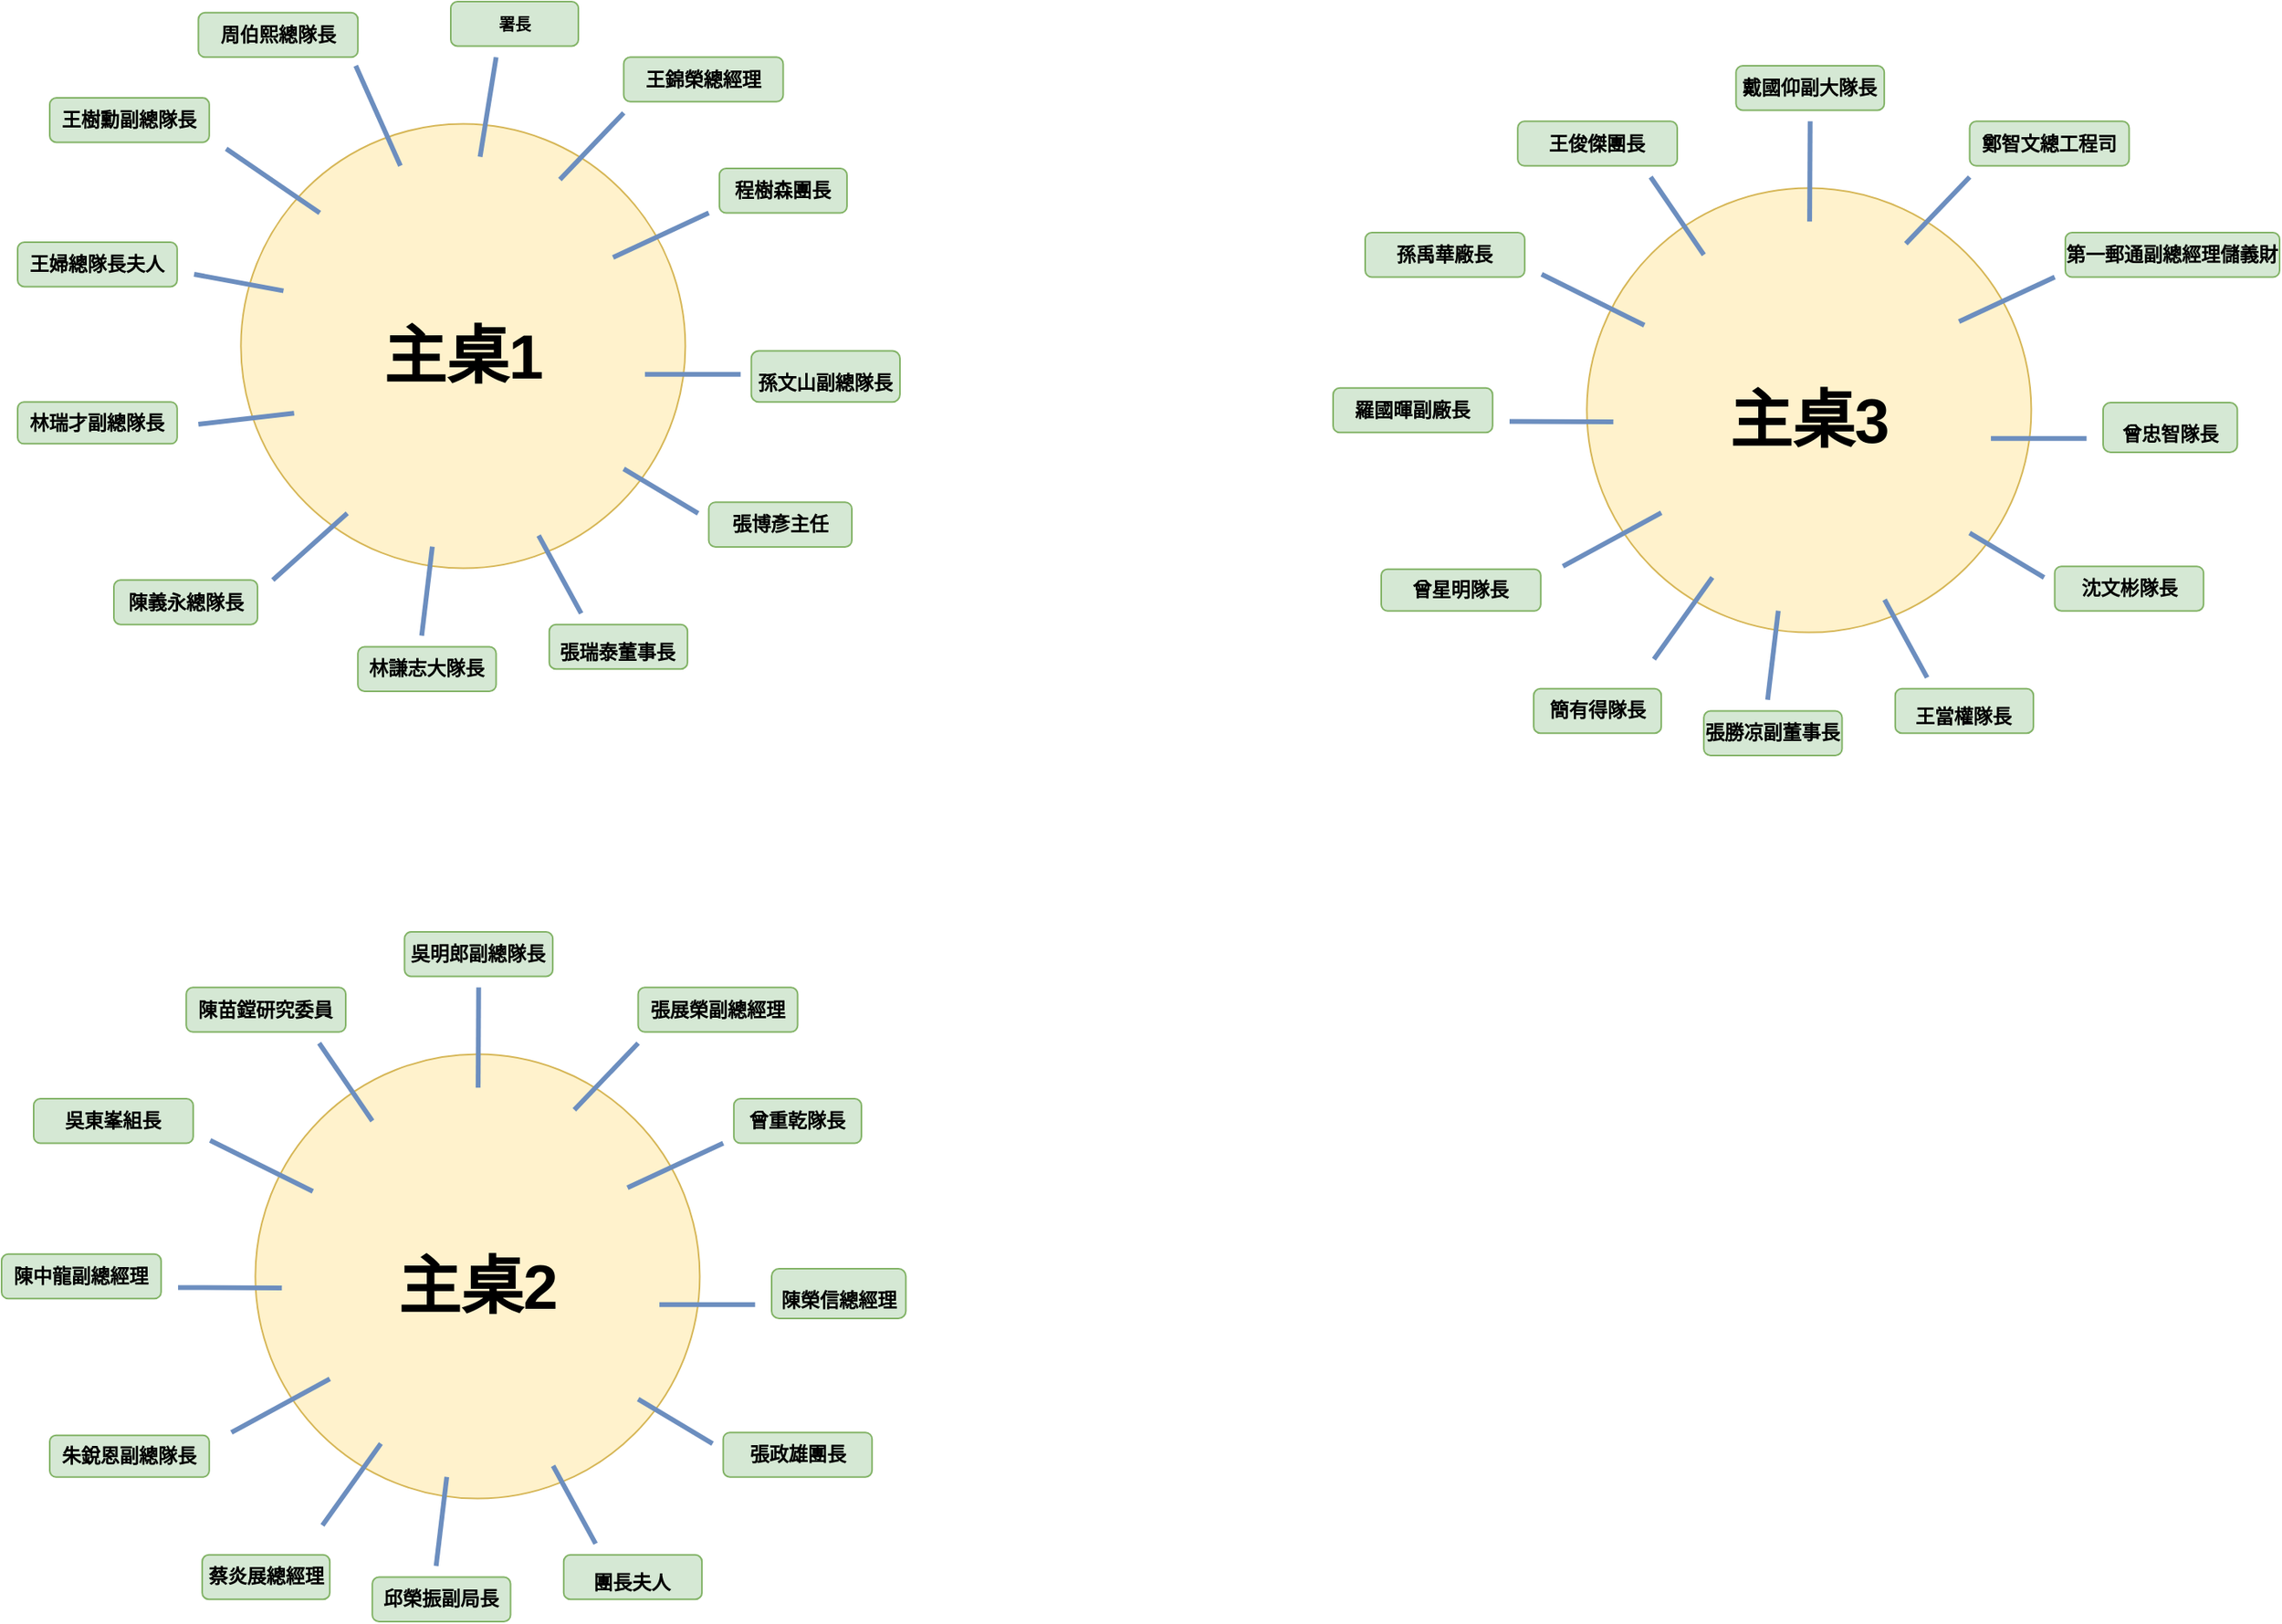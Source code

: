 <mxfile version="22.1.5" type="github">
  <diagram name="第 1 页" id="zIkm_kwkeSsWBi_6jVLn">
    <mxGraphModel dx="1235" dy="624" grid="1" gridSize="10" guides="1" tooltips="1" connect="1" arrows="1" fold="1" page="1" pageScale="1" pageWidth="827" pageHeight="1169" math="0" shadow="0">
      <root>
        <mxCell id="0" />
        <mxCell id="1" parent="0" />
        <mxCell id="lPQC2rM-4CPMEgeC-o3D-117" value="" style="group" parent="1" vertex="1" connectable="0">
          <mxGeometry x="119.998" y="600" width="563.672" height="430" as="geometry" />
        </mxCell>
        <mxCell id="lPQC2rM-4CPMEgeC-o3D-89" value="" style="ellipse;whiteSpace=wrap;html=1;aspect=fixed;fillColor=#fff2cc;strokeColor=#d6b656;" parent="lPQC2rM-4CPMEgeC-o3D-117" vertex="1">
          <mxGeometry x="158.188" y="76.29" width="277.021" height="277.021" as="geometry" />
        </mxCell>
        <mxCell id="lPQC2rM-4CPMEgeC-o3D-90" value="" style="endArrow=none;html=1;rounded=0;strokeWidth=3;fillColor=#dae8fc;strokeColor=#6c8ebf;" parent="lPQC2rM-4CPMEgeC-o3D-117" edge="1">
          <mxGeometry width="50" height="50" relative="1" as="geometry">
            <mxPoint x="357.025" y="110.968" as="sourcePoint" />
            <mxPoint x="396.793" y="69.355" as="targetPoint" />
          </mxGeometry>
        </mxCell>
        <mxCell id="lPQC2rM-4CPMEgeC-o3D-91" value="" style="endArrow=none;html=1;rounded=0;strokeWidth=3;fillColor=#dae8fc;strokeColor=#6c8ebf;" parent="lPQC2rM-4CPMEgeC-o3D-117" edge="1">
          <mxGeometry width="50" height="50" relative="1" as="geometry">
            <mxPoint x="297.043" y="97.097" as="sourcePoint" />
            <mxPoint x="297.374" y="34.677" as="targetPoint" />
          </mxGeometry>
        </mxCell>
        <mxCell id="lPQC2rM-4CPMEgeC-o3D-92" value="" style="endArrow=none;html=1;rounded=0;strokeWidth=3;fillColor=#dae8fc;strokeColor=#6c8ebf;" parent="lPQC2rM-4CPMEgeC-o3D-117" edge="1">
          <mxGeometry width="50" height="50" relative="1" as="geometry">
            <mxPoint x="390.165" y="159.516" as="sourcePoint" />
            <mxPoint x="449.816" y="131.774" as="targetPoint" />
          </mxGeometry>
        </mxCell>
        <mxCell id="lPQC2rM-4CPMEgeC-o3D-93" value="" style="endArrow=none;html=1;rounded=0;strokeWidth=3;fillColor=#dae8fc;strokeColor=#6c8ebf;" parent="lPQC2rM-4CPMEgeC-o3D-117" edge="1">
          <mxGeometry width="50" height="50" relative="1" as="geometry">
            <mxPoint x="236.397" y="319.032" as="sourcePoint" />
            <mxPoint x="200.002" y="370" as="targetPoint" />
          </mxGeometry>
        </mxCell>
        <mxCell id="lPQC2rM-4CPMEgeC-o3D-94" value="" style="endArrow=none;html=1;rounded=0;strokeWidth=3;fillColor=#dae8fc;strokeColor=#6c8ebf;" parent="lPQC2rM-4CPMEgeC-o3D-117" edge="1">
          <mxGeometry width="50" height="50" relative="1" as="geometry">
            <mxPoint x="110.002" y="221.7" as="sourcePoint" />
            <mxPoint x="174.7" y="222.023" as="targetPoint" />
          </mxGeometry>
        </mxCell>
        <mxCell id="lPQC2rM-4CPMEgeC-o3D-95" value="" style="endArrow=none;html=1;rounded=0;strokeWidth=3;fillColor=#dae8fc;strokeColor=#6c8ebf;" parent="lPQC2rM-4CPMEgeC-o3D-117" edge="1">
          <mxGeometry width="50" height="50" relative="1" as="geometry">
            <mxPoint x="197.956" y="69.355" as="sourcePoint" />
            <mxPoint x="231.095" y="117.903" as="targetPoint" />
          </mxGeometry>
        </mxCell>
        <mxCell id="lPQC2rM-4CPMEgeC-o3D-96" value="" style="endArrow=none;html=1;rounded=0;strokeWidth=3;fillColor=#dae8fc;strokeColor=#6c8ebf;" parent="lPQC2rM-4CPMEgeC-o3D-117" edge="1">
          <mxGeometry width="50" height="50" relative="1" as="geometry">
            <mxPoint x="204.588" y="278.713" as="sourcePoint" />
            <mxPoint x="143.262" y="312.1" as="targetPoint" />
          </mxGeometry>
        </mxCell>
        <mxCell id="lPQC2rM-4CPMEgeC-o3D-97" value="" style="endArrow=none;html=1;rounded=0;strokeWidth=3;fillColor=#dae8fc;strokeColor=#6c8ebf;" parent="lPQC2rM-4CPMEgeC-o3D-117" edge="1">
          <mxGeometry width="50" height="50" relative="1" as="geometry">
            <mxPoint x="410.049" y="232.339" as="sourcePoint" />
            <mxPoint x="469.7" y="232.339" as="targetPoint" />
          </mxGeometry>
        </mxCell>
        <mxCell id="lPQC2rM-4CPMEgeC-o3D-98" value="" style="endArrow=none;html=1;rounded=0;strokeWidth=3;fillColor=#dae8fc;strokeColor=#6c8ebf;" parent="lPQC2rM-4CPMEgeC-o3D-117" edge="1">
          <mxGeometry width="50" height="50" relative="1" as="geometry">
            <mxPoint x="396.793" y="291.29" as="sourcePoint" />
            <mxPoint x="443.188" y="319.032" as="targetPoint" />
          </mxGeometry>
        </mxCell>
        <mxCell id="lPQC2rM-4CPMEgeC-o3D-99" value="" style="endArrow=none;html=1;rounded=0;strokeWidth=3;fillColor=#dae8fc;strokeColor=#6c8ebf;" parent="lPQC2rM-4CPMEgeC-o3D-117" edge="1">
          <mxGeometry width="50" height="50" relative="1" as="geometry">
            <mxPoint x="343.77" y="332.903" as="sourcePoint" />
            <mxPoint x="370.281" y="381.452" as="targetPoint" />
          </mxGeometry>
        </mxCell>
        <mxCell id="lPQC2rM-4CPMEgeC-o3D-100" value="" style="endArrow=none;html=1;rounded=0;strokeWidth=3;fillColor=#dae8fc;strokeColor=#6c8ebf;" parent="lPQC2rM-4CPMEgeC-o3D-117" edge="1">
          <mxGeometry width="50" height="50" relative="1" as="geometry">
            <mxPoint x="277.49" y="339.839" as="sourcePoint" />
            <mxPoint x="270.863" y="395.323" as="targetPoint" />
          </mxGeometry>
        </mxCell>
        <mxCell id="lPQC2rM-4CPMEgeC-o3D-101" value="&lt;b&gt;&lt;font style=&quot;font-size: 39px;&quot;&gt;主桌2&lt;/font&gt;&lt;/b&gt;" style="text;html=1;strokeColor=none;fillColor=none;align=center;verticalAlign=middle;whiteSpace=wrap;rounded=0;" parent="lPQC2rM-4CPMEgeC-o3D-117" vertex="1">
          <mxGeometry x="244.351" y="202.863" width="106.047" height="38.145" as="geometry" />
        </mxCell>
        <mxCell id="lPQC2rM-4CPMEgeC-o3D-102" value="&lt;b&gt;吳明郎副總隊長&lt;/b&gt;" style="text;html=1;strokeColor=#82b366;fillColor=#d5e8d4;align=center;verticalAlign=middle;whiteSpace=wrap;rounded=1;" parent="lPQC2rM-4CPMEgeC-o3D-117" vertex="1">
          <mxGeometry x="251.172" width="92.4" height="27.74" as="geometry" />
        </mxCell>
        <mxCell id="lPQC2rM-4CPMEgeC-o3D-103" value="&lt;b&gt;邱榮振副局長&lt;/b&gt;" style="text;html=1;strokeColor=#82b366;fillColor=#d5e8d4;align=center;verticalAlign=middle;whiteSpace=wrap;rounded=1;" parent="lPQC2rM-4CPMEgeC-o3D-117" vertex="1">
          <mxGeometry x="231.095" y="402.258" width="86.163" height="27.742" as="geometry" />
        </mxCell>
        <mxCell id="lPQC2rM-4CPMEgeC-o3D-104" value="&lt;b style=&quot;border-color: var(--border-color);&quot;&gt;蔡炎展總經理&lt;/b&gt;" style="text;html=1;strokeColor=#82b366;fillColor=#d5e8d4;align=center;verticalAlign=middle;whiteSpace=wrap;rounded=1;" parent="lPQC2rM-4CPMEgeC-o3D-117" vertex="1">
          <mxGeometry x="125.049" y="388.391" width="79.535" height="27.742" as="geometry" />
        </mxCell>
        <mxCell id="lPQC2rM-4CPMEgeC-o3D-105" value="&lt;b&gt;朱銳恩副總隊長&lt;/b&gt;" style="text;html=1;strokeColor=#82b366;fillColor=#d5e8d4;align=center;verticalAlign=middle;whiteSpace=wrap;rounded=1;" parent="lPQC2rM-4CPMEgeC-o3D-117" vertex="1">
          <mxGeometry x="30.002" y="313.827" width="99.419" height="26.008" as="geometry" />
        </mxCell>
        <mxCell id="lPQC2rM-4CPMEgeC-o3D-106" value="&lt;b&gt;陳中龍副總經理&lt;/b&gt;" style="text;html=1;strokeColor=#82b366;fillColor=#d5e8d4;align=center;verticalAlign=middle;whiteSpace=wrap;rounded=1;" parent="lPQC2rM-4CPMEgeC-o3D-117" vertex="1">
          <mxGeometry y="200.93" width="99.419" height="27.742" as="geometry" />
        </mxCell>
        <mxCell id="lPQC2rM-4CPMEgeC-o3D-107" value="&lt;b&gt;陳苗鏜研究委員&lt;/b&gt;" style="text;html=1;strokeColor=#82b366;fillColor=#d5e8d4;align=center;verticalAlign=middle;whiteSpace=wrap;rounded=1;" parent="lPQC2rM-4CPMEgeC-o3D-117" vertex="1">
          <mxGeometry x="115.107" y="34.677" width="99.419" height="27.742" as="geometry" />
        </mxCell>
        <mxCell id="lPQC2rM-4CPMEgeC-o3D-108" value="&lt;b&gt;&lt;font style=&quot;font-size: 12px;&quot;&gt;團長夫人&lt;/font&gt;&lt;/b&gt;" style="text;html=1;strokeColor=#82b366;fillColor=#d5e8d4;align=center;verticalAlign=middle;whiteSpace=wrap;rounded=1;fontSize=20;" parent="lPQC2rM-4CPMEgeC-o3D-117" vertex="1">
          <mxGeometry x="350.397" y="388.387" width="86.163" height="27.742" as="geometry" />
        </mxCell>
        <mxCell id="lPQC2rM-4CPMEgeC-o3D-109" value="&lt;b&gt;張政雄團長&lt;/b&gt;" style="text;html=1;strokeColor=#82b366;fillColor=#d5e8d4;align=center;verticalAlign=middle;whiteSpace=wrap;rounded=1;" parent="lPQC2rM-4CPMEgeC-o3D-117" vertex="1">
          <mxGeometry x="449.816" y="312.097" width="92.791" height="27.742" as="geometry" />
        </mxCell>
        <mxCell id="lPQC2rM-4CPMEgeC-o3D-110" value="&lt;b&gt;張展榮副總經理&lt;/b&gt;" style="text;html=1;strokeColor=#82b366;fillColor=#d5e8d4;align=center;verticalAlign=middle;whiteSpace=wrap;rounded=1;" parent="lPQC2rM-4CPMEgeC-o3D-117" vertex="1">
          <mxGeometry x="396.793" y="34.677" width="99.419" height="27.742" as="geometry" />
        </mxCell>
        <mxCell id="lPQC2rM-4CPMEgeC-o3D-111" value="&lt;b&gt;曾重乾隊長&lt;/b&gt;" style="text;html=1;strokeColor=#82b366;fillColor=#d5e8d4;align=center;verticalAlign=middle;whiteSpace=wrap;rounded=1;" parent="lPQC2rM-4CPMEgeC-o3D-117" vertex="1">
          <mxGeometry x="456.444" y="104.032" width="79.535" height="27.742" as="geometry" />
        </mxCell>
        <mxCell id="lPQC2rM-4CPMEgeC-o3D-112" value="&lt;b&gt;&lt;font style=&quot;font-size: 12px;&quot;&gt;陳榮信總經理&lt;/font&gt;&lt;/b&gt;" style="text;html=1;strokeColor=#82b366;fillColor=#d5e8d4;align=center;verticalAlign=middle;whiteSpace=wrap;rounded=1;fontSize=23;" parent="lPQC2rM-4CPMEgeC-o3D-117" vertex="1">
          <mxGeometry x="480" y="210" width="83.67" height="31.01" as="geometry" />
        </mxCell>
        <mxCell id="lPQC2rM-4CPMEgeC-o3D-114" value="" style="endArrow=none;html=1;rounded=0;strokeWidth=3;fillColor=#dae8fc;strokeColor=#6c8ebf;" parent="lPQC2rM-4CPMEgeC-o3D-117" edge="1">
          <mxGeometry width="50" height="50" relative="1" as="geometry">
            <mxPoint x="130.002" y="130" as="sourcePoint" />
            <mxPoint x="194.002" y="161.77" as="targetPoint" />
          </mxGeometry>
        </mxCell>
        <mxCell id="lPQC2rM-4CPMEgeC-o3D-115" value="&lt;b&gt;吳東峯組長&lt;/b&gt;" style="text;html=1;strokeColor=#82b366;fillColor=#d5e8d4;align=center;verticalAlign=middle;whiteSpace=wrap;rounded=1;" parent="lPQC2rM-4CPMEgeC-o3D-117" vertex="1">
          <mxGeometry x="20.007" y="104.027" width="99.419" height="27.742" as="geometry" />
        </mxCell>
        <mxCell id="lPQC2rM-4CPMEgeC-o3D-147" value="" style="group" parent="1" vertex="1" connectable="0">
          <mxGeometry x="949.998" y="60" width="590" height="430" as="geometry" />
        </mxCell>
        <mxCell id="lPQC2rM-4CPMEgeC-o3D-148" value="" style="ellipse;whiteSpace=wrap;html=1;aspect=fixed;fillColor=#fff2cc;strokeColor=#d6b656;" parent="lPQC2rM-4CPMEgeC-o3D-147" vertex="1">
          <mxGeometry x="158.188" y="76.29" width="277.021" height="277.021" as="geometry" />
        </mxCell>
        <mxCell id="lPQC2rM-4CPMEgeC-o3D-149" value="" style="endArrow=none;html=1;rounded=0;strokeWidth=3;fillColor=#dae8fc;strokeColor=#6c8ebf;" parent="lPQC2rM-4CPMEgeC-o3D-147" edge="1">
          <mxGeometry width="50" height="50" relative="1" as="geometry">
            <mxPoint x="357.025" y="110.968" as="sourcePoint" />
            <mxPoint x="396.793" y="69.355" as="targetPoint" />
          </mxGeometry>
        </mxCell>
        <mxCell id="lPQC2rM-4CPMEgeC-o3D-150" value="" style="endArrow=none;html=1;rounded=0;strokeWidth=3;fillColor=#dae8fc;strokeColor=#6c8ebf;" parent="lPQC2rM-4CPMEgeC-o3D-147" edge="1">
          <mxGeometry width="50" height="50" relative="1" as="geometry">
            <mxPoint x="297.043" y="97.097" as="sourcePoint" />
            <mxPoint x="297.374" y="34.677" as="targetPoint" />
          </mxGeometry>
        </mxCell>
        <mxCell id="lPQC2rM-4CPMEgeC-o3D-151" value="" style="endArrow=none;html=1;rounded=0;strokeWidth=3;fillColor=#dae8fc;strokeColor=#6c8ebf;" parent="lPQC2rM-4CPMEgeC-o3D-147" edge="1">
          <mxGeometry width="50" height="50" relative="1" as="geometry">
            <mxPoint x="390.165" y="159.516" as="sourcePoint" />
            <mxPoint x="449.816" y="131.774" as="targetPoint" />
          </mxGeometry>
        </mxCell>
        <mxCell id="lPQC2rM-4CPMEgeC-o3D-152" value="" style="endArrow=none;html=1;rounded=0;strokeWidth=3;fillColor=#dae8fc;strokeColor=#6c8ebf;" parent="lPQC2rM-4CPMEgeC-o3D-147" edge="1">
          <mxGeometry width="50" height="50" relative="1" as="geometry">
            <mxPoint x="236.397" y="319.032" as="sourcePoint" />
            <mxPoint x="200.002" y="370" as="targetPoint" />
          </mxGeometry>
        </mxCell>
        <mxCell id="lPQC2rM-4CPMEgeC-o3D-153" value="" style="endArrow=none;html=1;rounded=0;strokeWidth=3;fillColor=#dae8fc;strokeColor=#6c8ebf;" parent="lPQC2rM-4CPMEgeC-o3D-147" edge="1">
          <mxGeometry width="50" height="50" relative="1" as="geometry">
            <mxPoint x="110.002" y="221.7" as="sourcePoint" />
            <mxPoint x="174.7" y="222.023" as="targetPoint" />
          </mxGeometry>
        </mxCell>
        <mxCell id="lPQC2rM-4CPMEgeC-o3D-154" value="" style="endArrow=none;html=1;rounded=0;strokeWidth=3;fillColor=#dae8fc;strokeColor=#6c8ebf;" parent="lPQC2rM-4CPMEgeC-o3D-147" edge="1">
          <mxGeometry width="50" height="50" relative="1" as="geometry">
            <mxPoint x="197.956" y="69.355" as="sourcePoint" />
            <mxPoint x="231.095" y="117.903" as="targetPoint" />
          </mxGeometry>
        </mxCell>
        <mxCell id="lPQC2rM-4CPMEgeC-o3D-155" value="" style="endArrow=none;html=1;rounded=0;strokeWidth=3;fillColor=#dae8fc;strokeColor=#6c8ebf;" parent="lPQC2rM-4CPMEgeC-o3D-147" edge="1">
          <mxGeometry width="50" height="50" relative="1" as="geometry">
            <mxPoint x="204.588" y="278.713" as="sourcePoint" />
            <mxPoint x="143.262" y="312.1" as="targetPoint" />
          </mxGeometry>
        </mxCell>
        <mxCell id="lPQC2rM-4CPMEgeC-o3D-156" value="" style="endArrow=none;html=1;rounded=0;strokeWidth=3;fillColor=#dae8fc;strokeColor=#6c8ebf;" parent="lPQC2rM-4CPMEgeC-o3D-147" edge="1">
          <mxGeometry width="50" height="50" relative="1" as="geometry">
            <mxPoint x="410.049" y="232.339" as="sourcePoint" />
            <mxPoint x="469.7" y="232.339" as="targetPoint" />
          </mxGeometry>
        </mxCell>
        <mxCell id="lPQC2rM-4CPMEgeC-o3D-157" value="" style="endArrow=none;html=1;rounded=0;strokeWidth=3;fillColor=#dae8fc;strokeColor=#6c8ebf;" parent="lPQC2rM-4CPMEgeC-o3D-147" edge="1">
          <mxGeometry width="50" height="50" relative="1" as="geometry">
            <mxPoint x="396.793" y="291.29" as="sourcePoint" />
            <mxPoint x="443.188" y="319.032" as="targetPoint" />
          </mxGeometry>
        </mxCell>
        <mxCell id="lPQC2rM-4CPMEgeC-o3D-158" value="" style="endArrow=none;html=1;rounded=0;strokeWidth=3;fillColor=#dae8fc;strokeColor=#6c8ebf;" parent="lPQC2rM-4CPMEgeC-o3D-147" edge="1">
          <mxGeometry width="50" height="50" relative="1" as="geometry">
            <mxPoint x="343.77" y="332.903" as="sourcePoint" />
            <mxPoint x="370.281" y="381.452" as="targetPoint" />
          </mxGeometry>
        </mxCell>
        <mxCell id="lPQC2rM-4CPMEgeC-o3D-159" value="" style="endArrow=none;html=1;rounded=0;strokeWidth=3;fillColor=#dae8fc;strokeColor=#6c8ebf;" parent="lPQC2rM-4CPMEgeC-o3D-147" edge="1">
          <mxGeometry width="50" height="50" relative="1" as="geometry">
            <mxPoint x="277.49" y="339.839" as="sourcePoint" />
            <mxPoint x="270.863" y="395.323" as="targetPoint" />
          </mxGeometry>
        </mxCell>
        <mxCell id="lPQC2rM-4CPMEgeC-o3D-160" value="&lt;b&gt;&lt;font style=&quot;font-size: 39px;&quot;&gt;主桌3&lt;br&gt;&lt;/font&gt;&lt;/b&gt;" style="text;html=1;strokeColor=none;fillColor=none;align=center;verticalAlign=middle;whiteSpace=wrap;rounded=0;" parent="lPQC2rM-4CPMEgeC-o3D-147" vertex="1">
          <mxGeometry x="244.351" y="202.863" width="106.047" height="38.145" as="geometry" />
        </mxCell>
        <mxCell id="lPQC2rM-4CPMEgeC-o3D-161" value="&lt;b&gt;戴國仰副大隊長&lt;/b&gt;" style="text;html=1;strokeColor=#82b366;fillColor=#d5e8d4;align=center;verticalAlign=middle;whiteSpace=wrap;rounded=1;" parent="lPQC2rM-4CPMEgeC-o3D-147" vertex="1">
          <mxGeometry x="251.172" width="92.4" height="27.74" as="geometry" />
        </mxCell>
        <mxCell id="lPQC2rM-4CPMEgeC-o3D-162" value="&lt;b&gt;張勝凉副董事長&lt;/b&gt;" style="text;html=1;strokeColor=#82b366;fillColor=#d5e8d4;align=center;verticalAlign=middle;whiteSpace=wrap;rounded=1;" parent="lPQC2rM-4CPMEgeC-o3D-147" vertex="1">
          <mxGeometry x="231.095" y="402.258" width="86.163" height="27.742" as="geometry" />
        </mxCell>
        <mxCell id="lPQC2rM-4CPMEgeC-o3D-163" value="&lt;b&gt;簡有得隊長&lt;/b&gt;" style="text;html=1;strokeColor=#82b366;fillColor=#d5e8d4;align=center;verticalAlign=middle;whiteSpace=wrap;rounded=1;" parent="lPQC2rM-4CPMEgeC-o3D-147" vertex="1">
          <mxGeometry x="125.049" y="388.391" width="79.535" height="27.742" as="geometry" />
        </mxCell>
        <mxCell id="lPQC2rM-4CPMEgeC-o3D-164" value="&lt;b&gt;曾星明隊長&lt;/b&gt;" style="text;html=1;strokeColor=#82b366;fillColor=#d5e8d4;align=center;verticalAlign=middle;whiteSpace=wrap;rounded=1;" parent="lPQC2rM-4CPMEgeC-o3D-147" vertex="1">
          <mxGeometry x="30.002" y="313.827" width="99.419" height="26.008" as="geometry" />
        </mxCell>
        <mxCell id="lPQC2rM-4CPMEgeC-o3D-165" value="&lt;b&gt;羅國暉副廠長&lt;/b&gt;" style="text;html=1;strokeColor=#82b366;fillColor=#d5e8d4;align=center;verticalAlign=middle;whiteSpace=wrap;rounded=1;" parent="lPQC2rM-4CPMEgeC-o3D-147" vertex="1">
          <mxGeometry y="200.93" width="99.419" height="27.742" as="geometry" />
        </mxCell>
        <mxCell id="lPQC2rM-4CPMEgeC-o3D-166" value="&lt;b&gt;王俊傑團長&lt;/b&gt;" style="text;html=1;strokeColor=#82b366;fillColor=#d5e8d4;align=center;verticalAlign=middle;whiteSpace=wrap;rounded=1;" parent="lPQC2rM-4CPMEgeC-o3D-147" vertex="1">
          <mxGeometry x="115.107" y="34.677" width="99.419" height="27.742" as="geometry" />
        </mxCell>
        <mxCell id="lPQC2rM-4CPMEgeC-o3D-167" value="&lt;b style=&quot;font-size: 12px;&quot;&gt;王當權隊長&lt;/b&gt;" style="text;html=1;strokeColor=#82b366;fillColor=#d5e8d4;align=center;verticalAlign=middle;whiteSpace=wrap;rounded=1;fontSize=20;" parent="lPQC2rM-4CPMEgeC-o3D-147" vertex="1">
          <mxGeometry x="350.397" y="388.387" width="86.163" height="27.742" as="geometry" />
        </mxCell>
        <mxCell id="lPQC2rM-4CPMEgeC-o3D-168" value="&lt;b&gt;沈文彬隊長&lt;/b&gt;" style="text;html=1;strokeColor=#82b366;fillColor=#d5e8d4;align=center;verticalAlign=middle;whiteSpace=wrap;rounded=1;" parent="lPQC2rM-4CPMEgeC-o3D-147" vertex="1">
          <mxGeometry x="449.816" y="312.097" width="92.791" height="27.742" as="geometry" />
        </mxCell>
        <mxCell id="lPQC2rM-4CPMEgeC-o3D-169" value="&lt;b&gt;鄭智文總工程司&lt;/b&gt;" style="text;html=1;strokeColor=#82b366;fillColor=#d5e8d4;align=center;verticalAlign=middle;whiteSpace=wrap;rounded=1;" parent="lPQC2rM-4CPMEgeC-o3D-147" vertex="1">
          <mxGeometry x="396.793" y="34.677" width="99.419" height="27.742" as="geometry" />
        </mxCell>
        <mxCell id="lPQC2rM-4CPMEgeC-o3D-170" value="&lt;b&gt;第一郵通副總經理儲義財&lt;/b&gt;" style="text;html=1;strokeColor=#82b366;fillColor=#d5e8d4;align=center;verticalAlign=middle;whiteSpace=wrap;rounded=1;" parent="lPQC2rM-4CPMEgeC-o3D-147" vertex="1">
          <mxGeometry x="456.44" y="104.03" width="133.56" height="27.74" as="geometry" />
        </mxCell>
        <mxCell id="lPQC2rM-4CPMEgeC-o3D-171" value="&lt;b style=&quot;font-size: 12px;&quot;&gt;曾忠智隊長&lt;/b&gt;" style="text;html=1;strokeColor=#82b366;fillColor=#d5e8d4;align=center;verticalAlign=middle;whiteSpace=wrap;rounded=1;fontSize=23;" parent="lPQC2rM-4CPMEgeC-o3D-147" vertex="1">
          <mxGeometry x="480" y="210" width="83.67" height="31.01" as="geometry" />
        </mxCell>
        <mxCell id="lPQC2rM-4CPMEgeC-o3D-172" value="" style="endArrow=none;html=1;rounded=0;strokeWidth=3;fillColor=#dae8fc;strokeColor=#6c8ebf;" parent="lPQC2rM-4CPMEgeC-o3D-147" edge="1">
          <mxGeometry width="50" height="50" relative="1" as="geometry">
            <mxPoint x="130.002" y="130" as="sourcePoint" />
            <mxPoint x="194.002" y="161.77" as="targetPoint" />
          </mxGeometry>
        </mxCell>
        <mxCell id="lPQC2rM-4CPMEgeC-o3D-173" value="&lt;b&gt;孫禹華廠長&lt;/b&gt;" style="text;html=1;strokeColor=#82b366;fillColor=#d5e8d4;align=center;verticalAlign=middle;whiteSpace=wrap;rounded=1;" parent="lPQC2rM-4CPMEgeC-o3D-147" vertex="1">
          <mxGeometry x="20.007" y="104.027" width="99.419" height="27.742" as="geometry" />
        </mxCell>
        <mxCell id="lPQC2rM-4CPMEgeC-o3D-1" value="" style="ellipse;whiteSpace=wrap;html=1;aspect=fixed;fillColor=#fff2cc;strokeColor=#d6b656;" parent="1" vertex="1">
          <mxGeometry x="269.186" y="96.29" width="277.021" height="277.021" as="geometry" />
        </mxCell>
        <mxCell id="lPQC2rM-4CPMEgeC-o3D-2" value="" style="endArrow=none;html=1;rounded=0;strokeWidth=3;fillColor=#dae8fc;strokeColor=#6c8ebf;" parent="1" edge="1">
          <mxGeometry width="50" height="50" relative="1" as="geometry">
            <mxPoint x="468.023" y="130.968" as="sourcePoint" />
            <mxPoint x="507.791" y="89.355" as="targetPoint" />
          </mxGeometry>
        </mxCell>
        <mxCell id="lPQC2rM-4CPMEgeC-o3D-3" value="" style="endArrow=none;html=1;rounded=0;strokeWidth=3;fillColor=#dae8fc;strokeColor=#6c8ebf;" parent="1" edge="1">
          <mxGeometry width="50" height="50" relative="1" as="geometry">
            <mxPoint x="418.261" y="116.777" as="sourcePoint" />
            <mxPoint x="428.26" y="54.68" as="targetPoint" />
          </mxGeometry>
        </mxCell>
        <mxCell id="lPQC2rM-4CPMEgeC-o3D-4" value="" style="endArrow=none;html=1;rounded=0;strokeWidth=3;fillColor=#dae8fc;strokeColor=#6c8ebf;" parent="1" edge="1">
          <mxGeometry width="50" height="50" relative="1" as="geometry">
            <mxPoint x="501.163" y="179.516" as="sourcePoint" />
            <mxPoint x="560.814" y="151.774" as="targetPoint" />
          </mxGeometry>
        </mxCell>
        <mxCell id="lPQC2rM-4CPMEgeC-o3D-5" value="" style="endArrow=none;html=1;rounded=0;strokeWidth=3;fillColor=#dae8fc;strokeColor=#6c8ebf;" parent="1" edge="1">
          <mxGeometry width="50" height="50" relative="1" as="geometry">
            <mxPoint x="335.465" y="339.032" as="sourcePoint" />
            <mxPoint x="289.07" y="380.645" as="targetPoint" />
          </mxGeometry>
        </mxCell>
        <mxCell id="lPQC2rM-4CPMEgeC-o3D-6" value="" style="endArrow=none;html=1;rounded=0;strokeWidth=3;fillColor=#dae8fc;strokeColor=#6c8ebf;" parent="1" edge="1">
          <mxGeometry width="50" height="50" relative="1" as="geometry">
            <mxPoint x="240" y="190" as="sourcePoint" />
            <mxPoint x="295.698" y="200.323" as="targetPoint" />
          </mxGeometry>
        </mxCell>
        <mxCell id="lPQC2rM-4CPMEgeC-o3D-7" value="" style="endArrow=none;html=1;rounded=0;strokeWidth=3;fillColor=#dae8fc;strokeColor=#6c8ebf;" parent="1" edge="1">
          <mxGeometry width="50" height="50" relative="1" as="geometry">
            <mxPoint x="260" y="111.77" as="sourcePoint" />
            <mxPoint x="318.31" y="151.77" as="targetPoint" />
          </mxGeometry>
        </mxCell>
        <mxCell id="lPQC2rM-4CPMEgeC-o3D-8" value="" style="endArrow=none;html=1;rounded=0;strokeWidth=3;fillColor=#dae8fc;strokeColor=#6c8ebf;" parent="1" edge="1">
          <mxGeometry width="50" height="50" relative="1" as="geometry">
            <mxPoint x="302.326" y="276.613" as="sourcePoint" />
            <mxPoint x="242.674" y="283.548" as="targetPoint" />
          </mxGeometry>
        </mxCell>
        <mxCell id="lPQC2rM-4CPMEgeC-o3D-9" value="" style="endArrow=none;html=1;rounded=0;strokeWidth=3;fillColor=#dae8fc;strokeColor=#6c8ebf;" parent="1" edge="1">
          <mxGeometry width="50" height="50" relative="1" as="geometry">
            <mxPoint x="521.047" y="252.339" as="sourcePoint" />
            <mxPoint x="580.698" y="252.339" as="targetPoint" />
          </mxGeometry>
        </mxCell>
        <mxCell id="lPQC2rM-4CPMEgeC-o3D-10" value="" style="endArrow=none;html=1;rounded=0;strokeWidth=3;fillColor=#dae8fc;strokeColor=#6c8ebf;" parent="1" edge="1">
          <mxGeometry width="50" height="50" relative="1" as="geometry">
            <mxPoint x="507.791" y="311.29" as="sourcePoint" />
            <mxPoint x="554.186" y="339.032" as="targetPoint" />
          </mxGeometry>
        </mxCell>
        <mxCell id="lPQC2rM-4CPMEgeC-o3D-11" value="" style="endArrow=none;html=1;rounded=0;strokeWidth=3;fillColor=#dae8fc;strokeColor=#6c8ebf;" parent="1" edge="1">
          <mxGeometry width="50" height="50" relative="1" as="geometry">
            <mxPoint x="454.767" y="352.903" as="sourcePoint" />
            <mxPoint x="481.279" y="401.452" as="targetPoint" />
          </mxGeometry>
        </mxCell>
        <mxCell id="lPQC2rM-4CPMEgeC-o3D-12" value="" style="endArrow=none;html=1;rounded=0;strokeWidth=3;fillColor=#dae8fc;strokeColor=#6c8ebf;" parent="1" edge="1">
          <mxGeometry width="50" height="50" relative="1" as="geometry">
            <mxPoint x="388.488" y="359.839" as="sourcePoint" />
            <mxPoint x="381.86" y="415.323" as="targetPoint" />
          </mxGeometry>
        </mxCell>
        <mxCell id="lPQC2rM-4CPMEgeC-o3D-20" value="&lt;b&gt;&lt;font style=&quot;font-size: 39px;&quot;&gt;主桌1&lt;/font&gt;&lt;/b&gt;" style="text;html=1;strokeColor=none;fillColor=none;align=center;verticalAlign=middle;whiteSpace=wrap;rounded=0;" parent="1" vertex="1">
          <mxGeometry x="355.349" y="222.863" width="106.047" height="38.145" as="geometry" />
        </mxCell>
        <mxCell id="lPQC2rM-4CPMEgeC-o3D-74" value="&lt;font size=&quot;1&quot; style=&quot;&quot;&gt;&lt;b style=&quot;&quot;&gt;署長&lt;/b&gt;&lt;/font&gt;" style="text;html=1;strokeColor=#82b366;fillColor=#d5e8d4;align=center;verticalAlign=middle;whiteSpace=wrap;rounded=1;" parent="1" vertex="1">
          <mxGeometry x="400.005" y="20" width="79.535" height="27.742" as="geometry" />
        </mxCell>
        <mxCell id="lPQC2rM-4CPMEgeC-o3D-76" value="&lt;b&gt;&lt;font style=&quot;font-size: 12px;&quot;&gt;林謙志大隊長&lt;/font&gt;&lt;/b&gt;" style="text;html=1;strokeColor=#82b366;fillColor=#d5e8d4;align=center;verticalAlign=middle;whiteSpace=wrap;rounded=1;" parent="1" vertex="1">
          <mxGeometry x="342.093" y="422.258" width="86.163" height="27.742" as="geometry" />
        </mxCell>
        <mxCell id="lPQC2rM-4CPMEgeC-o3D-77" value="&lt;b style=&quot;border-color: var(--border-color);&quot;&gt;陳義永總隊長&lt;/b&gt;" style="text;html=1;strokeColor=#82b366;fillColor=#d5e8d4;align=center;verticalAlign=middle;whiteSpace=wrap;rounded=1;" parent="1" vertex="1">
          <mxGeometry x="190" y="380.64" width="89.53" height="27.74" as="geometry" />
        </mxCell>
        <mxCell id="lPQC2rM-4CPMEgeC-o3D-78" value="&lt;b style=&quot;border-color: var(--border-color);&quot;&gt;林瑞才副總隊長&lt;/b&gt;" style="text;html=1;strokeColor=#82b366;fillColor=#d5e8d4;align=center;verticalAlign=middle;whiteSpace=wrap;rounded=1;" parent="1" vertex="1">
          <mxGeometry x="130" y="269.677" width="99.419" height="26.008" as="geometry" />
        </mxCell>
        <mxCell id="lPQC2rM-4CPMEgeC-o3D-79" value="&lt;b&gt;王婦總隊長夫人&lt;/b&gt;" style="text;html=1;strokeColor=#82b366;fillColor=#d5e8d4;align=center;verticalAlign=middle;whiteSpace=wrap;rounded=1;" parent="1" vertex="1">
          <mxGeometry x="129.998" y="170.0" width="99.419" height="27.742" as="geometry" />
        </mxCell>
        <mxCell id="lPQC2rM-4CPMEgeC-o3D-80" value="&lt;b style=&quot;border-color: var(--border-color);&quot;&gt;王樹勳副總隊長&lt;/b&gt;" style="text;html=1;strokeColor=#82b366;fillColor=#d5e8d4;align=center;verticalAlign=middle;whiteSpace=wrap;rounded=1;" parent="1" vertex="1">
          <mxGeometry x="150.005" y="79.997" width="99.419" height="27.742" as="geometry" />
        </mxCell>
        <mxCell id="lPQC2rM-4CPMEgeC-o3D-81" value="&lt;b style=&quot;&quot;&gt;&lt;font style=&quot;font-size: 12px;&quot;&gt;張瑞泰董事長&lt;/font&gt;&lt;/b&gt;" style="text;html=1;strokeColor=#82b366;fillColor=#d5e8d4;align=center;verticalAlign=middle;whiteSpace=wrap;rounded=1;fontSize=20;" parent="1" vertex="1">
          <mxGeometry x="461.395" y="408.387" width="86.163" height="27.742" as="geometry" />
        </mxCell>
        <mxCell id="lPQC2rM-4CPMEgeC-o3D-82" value="&lt;b style=&quot;border-color: var(--border-color);&quot;&gt;張博彥主任&lt;/b&gt;" style="text;html=1;strokeColor=#82b366;fillColor=#d5e8d4;align=center;verticalAlign=middle;whiteSpace=wrap;rounded=1;" parent="1" vertex="1">
          <mxGeometry x="560.81" y="332.1" width="89.19" height="27.9" as="geometry" />
        </mxCell>
        <mxCell id="lPQC2rM-4CPMEgeC-o3D-83" value="&lt;b&gt;&lt;font style=&quot;font-size: 12px;&quot;&gt;王錦榮總經理&lt;/font&gt;&lt;/b&gt;" style="text;html=1;strokeColor=#82b366;fillColor=#d5e8d4;align=center;verticalAlign=middle;whiteSpace=wrap;rounded=1;" parent="1" vertex="1">
          <mxGeometry x="507.791" y="54.677" width="99.419" height="27.742" as="geometry" />
        </mxCell>
        <mxCell id="lPQC2rM-4CPMEgeC-o3D-84" value="&lt;b&gt;&lt;font style=&quot;font-size: 12px;&quot;&gt;程樹森團長&lt;/font&gt;&lt;/b&gt;" style="text;html=1;strokeColor=#82b366;fillColor=#d5e8d4;align=center;verticalAlign=middle;whiteSpace=wrap;rounded=1;" parent="1" vertex="1">
          <mxGeometry x="567.442" y="124.032" width="79.535" height="27.742" as="geometry" />
        </mxCell>
        <mxCell id="lPQC2rM-4CPMEgeC-o3D-85" value="&lt;b style=&quot;&quot;&gt;&lt;font style=&quot;font-size: 12px;&quot;&gt;孫文山副總隊長&lt;/font&gt;&lt;/b&gt;" style="text;html=1;strokeColor=#82b366;fillColor=#d5e8d4;align=center;verticalAlign=middle;whiteSpace=wrap;rounded=1;fontSize=23;" parent="1" vertex="1">
          <mxGeometry x="587.33" y="237.74" width="92.67" height="31.94" as="geometry" />
        </mxCell>
        <mxCell id="TwaqvYq2j_KBw1i1RfsR-1" value="" style="endArrow=none;html=1;rounded=0;strokeWidth=3;fillColor=#dae8fc;strokeColor=#6c8ebf;" edge="1" parent="1">
          <mxGeometry width="50" height="50" relative="1" as="geometry">
            <mxPoint x="340.76" y="60" as="sourcePoint" />
            <mxPoint x="368.6" y="122.42" as="targetPoint" />
          </mxGeometry>
        </mxCell>
        <mxCell id="TwaqvYq2j_KBw1i1RfsR-2" value="&lt;b&gt;&lt;font style=&quot;font-size: 12px;&quot;&gt;周伯熙總隊長&lt;/font&gt;&lt;/b&gt;" style="text;html=1;strokeColor=#82b366;fillColor=#d5e8d4;align=center;verticalAlign=middle;whiteSpace=wrap;rounded=1;" vertex="1" parent="1">
          <mxGeometry x="242.675" y="26.937" width="99.419" height="27.742" as="geometry" />
        </mxCell>
      </root>
    </mxGraphModel>
  </diagram>
</mxfile>
